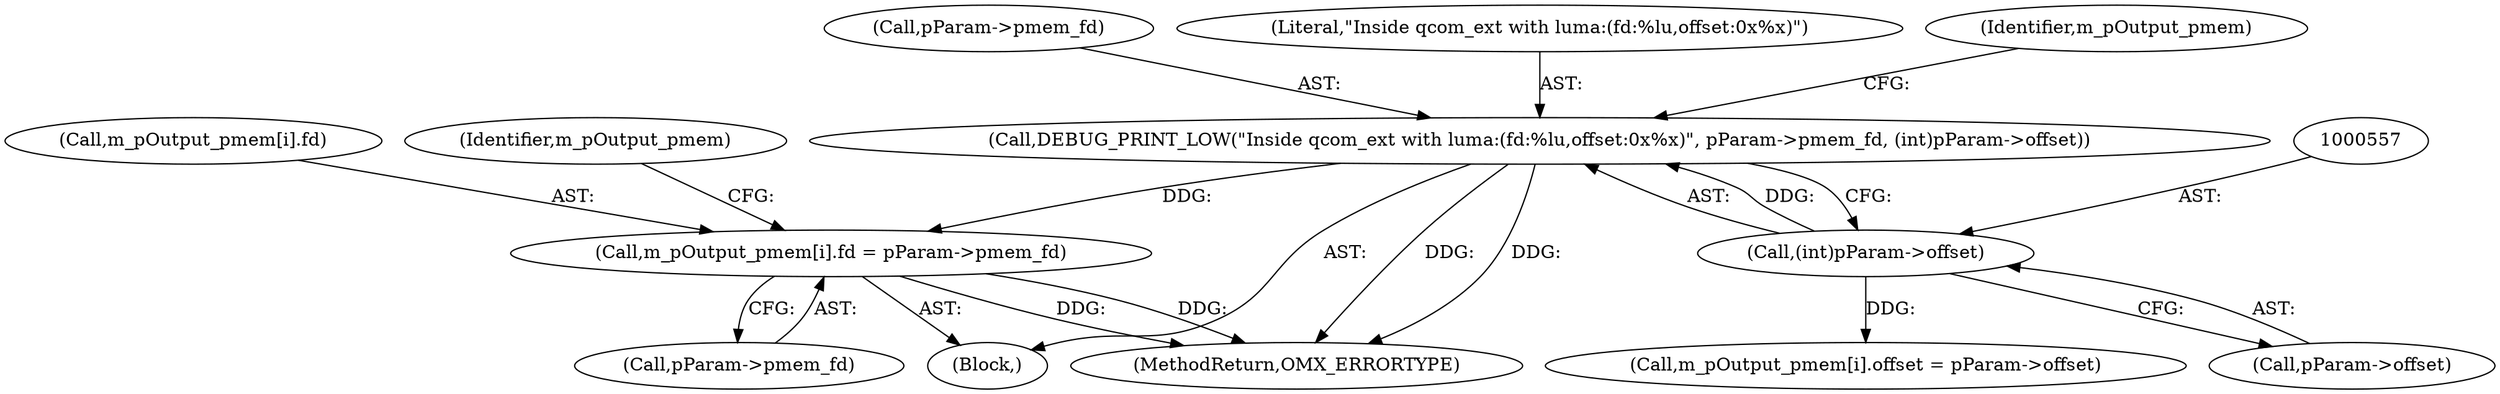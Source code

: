digraph "0_Android_89913d7df36dbeb458ce165856bd6505a2ec647d_0@pointer" {
"1000551" [label="(Call,DEBUG_PRINT_LOW(\"Inside qcom_ext with luma:(fd:%lu,offset:0x%x)\", pParam->pmem_fd, (int)pParam->offset))"];
"1000556" [label="(Call,(int)pParam->offset)"];
"1000561" [label="(Call,m_pOutput_pmem[i].fd = pParam->pmem_fd)"];
"1000646" [label="(MethodReturn,OMX_ERRORTYPE)"];
"1000553" [label="(Call,pParam->pmem_fd)"];
"1000551" [label="(Call,DEBUG_PRINT_LOW(\"Inside qcom_ext with luma:(fd:%lu,offset:0x%x)\", pParam->pmem_fd, (int)pParam->offset))"];
"1000570" [label="(Call,m_pOutput_pmem[i].offset = pParam->offset)"];
"1000562" [label="(Call,m_pOutput_pmem[i].fd)"];
"1000573" [label="(Identifier,m_pOutput_pmem)"];
"1000552" [label="(Literal,\"Inside qcom_ext with luma:(fd:%lu,offset:0x%x)\")"];
"1000558" [label="(Call,pParam->offset)"];
"1000564" [label="(Identifier,m_pOutput_pmem)"];
"1000561" [label="(Call,m_pOutput_pmem[i].fd = pParam->pmem_fd)"];
"1000550" [label="(Block,)"];
"1000556" [label="(Call,(int)pParam->offset)"];
"1000567" [label="(Call,pParam->pmem_fd)"];
"1000551" -> "1000550"  [label="AST: "];
"1000551" -> "1000556"  [label="CFG: "];
"1000552" -> "1000551"  [label="AST: "];
"1000553" -> "1000551"  [label="AST: "];
"1000556" -> "1000551"  [label="AST: "];
"1000564" -> "1000551"  [label="CFG: "];
"1000551" -> "1000646"  [label="DDG: "];
"1000551" -> "1000646"  [label="DDG: "];
"1000556" -> "1000551"  [label="DDG: "];
"1000551" -> "1000561"  [label="DDG: "];
"1000556" -> "1000558"  [label="CFG: "];
"1000557" -> "1000556"  [label="AST: "];
"1000558" -> "1000556"  [label="AST: "];
"1000556" -> "1000570"  [label="DDG: "];
"1000561" -> "1000550"  [label="AST: "];
"1000561" -> "1000567"  [label="CFG: "];
"1000562" -> "1000561"  [label="AST: "];
"1000567" -> "1000561"  [label="AST: "];
"1000573" -> "1000561"  [label="CFG: "];
"1000561" -> "1000646"  [label="DDG: "];
"1000561" -> "1000646"  [label="DDG: "];
}
